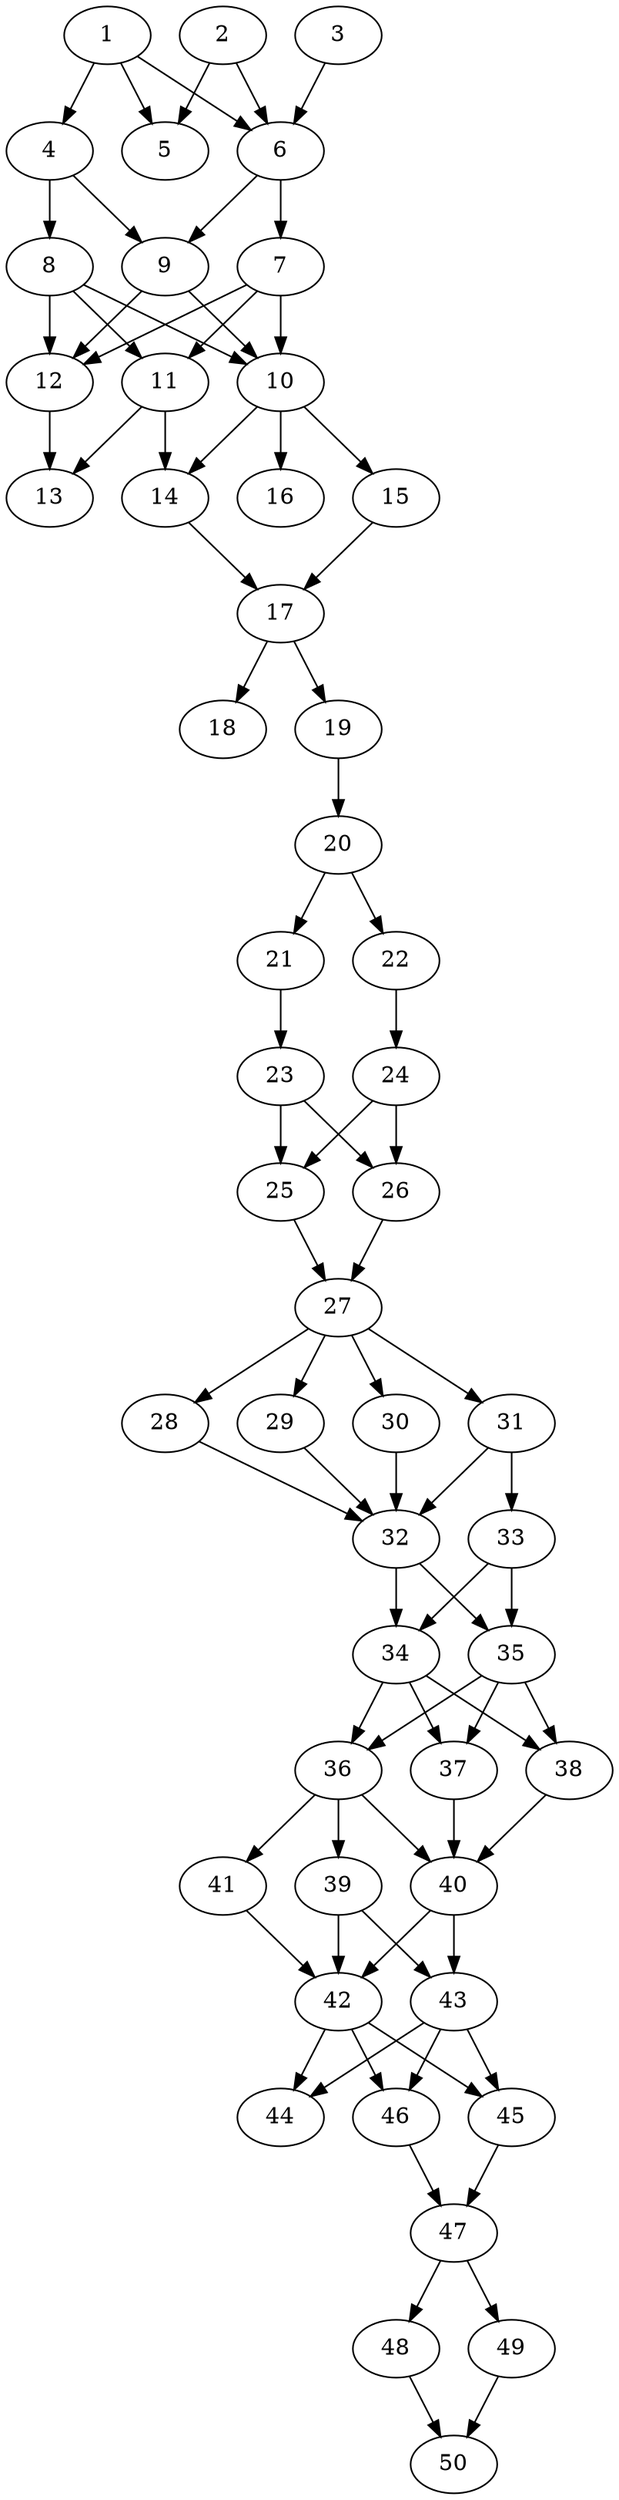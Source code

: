 // DAG automatically generated by daggen at Thu Oct  3 14:07:57 2019
// ./daggen --dot -n 50 --ccr 0.3 --fat 0.3 --regular 0.5 --density 0.9 --mindata 5242880 --maxdata 52428800 
digraph G {
  1 [size="65027413", alpha="0.19", expect_size="19508224"] 
  1 -> 4 [size ="19508224"]
  1 -> 5 [size ="19508224"]
  1 -> 6 [size ="19508224"]
  2 [size="38912000", alpha="0.09", expect_size="11673600"] 
  2 -> 5 [size ="11673600"]
  2 -> 6 [size ="11673600"]
  3 [size="158733653", alpha="0.13", expect_size="47620096"] 
  3 -> 6 [size ="47620096"]
  4 [size="84821333", alpha="0.09", expect_size="25446400"] 
  4 -> 8 [size ="25446400"]
  4 -> 9 [size ="25446400"]
  5 [size="164430507", alpha="0.12", expect_size="49329152"] 
  6 [size="67310933", alpha="0.01", expect_size="20193280"] 
  6 -> 7 [size ="20193280"]
  6 -> 9 [size ="20193280"]
  7 [size="131959467", alpha="0.04", expect_size="39587840"] 
  7 -> 10 [size ="39587840"]
  7 -> 11 [size ="39587840"]
  7 -> 12 [size ="39587840"]
  8 [size="119633920", alpha="0.11", expect_size="35890176"] 
  8 -> 10 [size ="35890176"]
  8 -> 11 [size ="35890176"]
  8 -> 12 [size ="35890176"]
  9 [size="44315307", alpha="0.14", expect_size="13294592"] 
  9 -> 10 [size ="13294592"]
  9 -> 12 [size ="13294592"]
  10 [size="133188267", alpha="0.19", expect_size="39956480"] 
  10 -> 14 [size ="39956480"]
  10 -> 15 [size ="39956480"]
  10 -> 16 [size ="39956480"]
  11 [size="122999467", alpha="0.13", expect_size="36899840"] 
  11 -> 13 [size ="36899840"]
  11 -> 14 [size ="36899840"]
  12 [size="113599147", alpha="0.03", expect_size="34079744"] 
  12 -> 13 [size ="34079744"]
  13 [size="29528747", alpha="0.09", expect_size="8858624"] 
  14 [size="134341973", alpha="0.05", expect_size="40302592"] 
  14 -> 17 [size ="40302592"]
  15 [size="51353600", alpha="0.20", expect_size="15406080"] 
  15 -> 17 [size ="15406080"]
  16 [size="144080213", alpha="0.18", expect_size="43224064"] 
  17 [size="153521493", alpha="0.05", expect_size="46056448"] 
  17 -> 18 [size ="46056448"]
  17 -> 19 [size ="46056448"]
  18 [size="28685653", alpha="0.19", expect_size="8605696"] 
  19 [size="111469227", alpha="0.03", expect_size="33440768"] 
  19 -> 20 [size ="33440768"]
  20 [size="67601067", alpha="0.07", expect_size="20280320"] 
  20 -> 21 [size ="20280320"]
  20 -> 22 [size ="20280320"]
  21 [size="55961600", alpha="0.18", expect_size="16788480"] 
  21 -> 23 [size ="16788480"]
  22 [size="155658240", alpha="0.11", expect_size="46697472"] 
  22 -> 24 [size ="46697472"]
  23 [size="21579093", alpha="0.02", expect_size="6473728"] 
  23 -> 25 [size ="6473728"]
  23 -> 26 [size ="6473728"]
  24 [size="88565760", alpha="0.02", expect_size="26569728"] 
  24 -> 25 [size ="26569728"]
  24 -> 26 [size ="26569728"]
  25 [size="127556267", alpha="0.01", expect_size="38266880"] 
  25 -> 27 [size ="38266880"]
  26 [size="125579947", alpha="0.06", expect_size="37673984"] 
  26 -> 27 [size ="37673984"]
  27 [size="108759040", alpha="0.05", expect_size="32627712"] 
  27 -> 28 [size ="32627712"]
  27 -> 29 [size ="32627712"]
  27 -> 30 [size ="32627712"]
  27 -> 31 [size ="32627712"]
  28 [size="150432427", alpha="0.18", expect_size="45129728"] 
  28 -> 32 [size ="45129728"]
  29 [size="140721493", alpha="0.14", expect_size="42216448"] 
  29 -> 32 [size ="42216448"]
  30 [size="160556373", alpha="0.04", expect_size="48166912"] 
  30 -> 32 [size ="48166912"]
  31 [size="59248640", alpha="0.08", expect_size="17774592"] 
  31 -> 32 [size ="17774592"]
  31 -> 33 [size ="17774592"]
  32 [size="41639253", alpha="0.05", expect_size="12491776"] 
  32 -> 34 [size ="12491776"]
  32 -> 35 [size ="12491776"]
  33 [size="129160533", alpha="0.02", expect_size="38748160"] 
  33 -> 34 [size ="38748160"]
  33 -> 35 [size ="38748160"]
  34 [size="148500480", alpha="0.15", expect_size="44550144"] 
  34 -> 36 [size ="44550144"]
  34 -> 37 [size ="44550144"]
  34 -> 38 [size ="44550144"]
  35 [size="167010987", alpha="0.12", expect_size="50103296"] 
  35 -> 36 [size ="50103296"]
  35 -> 37 [size ="50103296"]
  35 -> 38 [size ="50103296"]
  36 [size="174356480", alpha="0.05", expect_size="52306944"] 
  36 -> 39 [size ="52306944"]
  36 -> 40 [size ="52306944"]
  36 -> 41 [size ="52306944"]
  37 [size="63095467", alpha="0.15", expect_size="18928640"] 
  37 -> 40 [size ="18928640"]
  38 [size="104994133", alpha="0.07", expect_size="31498240"] 
  38 -> 40 [size ="31498240"]
  39 [size="87637333", alpha="0.11", expect_size="26291200"] 
  39 -> 42 [size ="26291200"]
  39 -> 43 [size ="26291200"]
  40 [size="37870933", alpha="0.01", expect_size="11361280"] 
  40 -> 42 [size ="11361280"]
  40 -> 43 [size ="11361280"]
  41 [size="71410347", alpha="0.16", expect_size="21423104"] 
  41 -> 42 [size ="21423104"]
  42 [size="136485547", alpha="0.08", expect_size="40945664"] 
  42 -> 44 [size ="40945664"]
  42 -> 45 [size ="40945664"]
  42 -> 46 [size ="40945664"]
  43 [size="171939840", alpha="0.01", expect_size="51581952"] 
  43 -> 44 [size ="51581952"]
  43 -> 45 [size ="51581952"]
  43 -> 46 [size ="51581952"]
  44 [size="32539307", alpha="0.03", expect_size="9761792"] 
  45 [size="149722453", alpha="0.20", expect_size="44916736"] 
  45 -> 47 [size ="44916736"]
  46 [size="85514240", alpha="0.09", expect_size="25654272"] 
  46 -> 47 [size ="25654272"]
  47 [size="123798187", alpha="0.11", expect_size="37139456"] 
  47 -> 48 [size ="37139456"]
  47 -> 49 [size ="37139456"]
  48 [size="86056960", alpha="0.09", expect_size="25817088"] 
  48 -> 50 [size ="25817088"]
  49 [size="140786347", alpha="0.03", expect_size="42235904"] 
  49 -> 50 [size ="42235904"]
  50 [size="67403093", alpha="0.16", expect_size="20220928"] 
}
